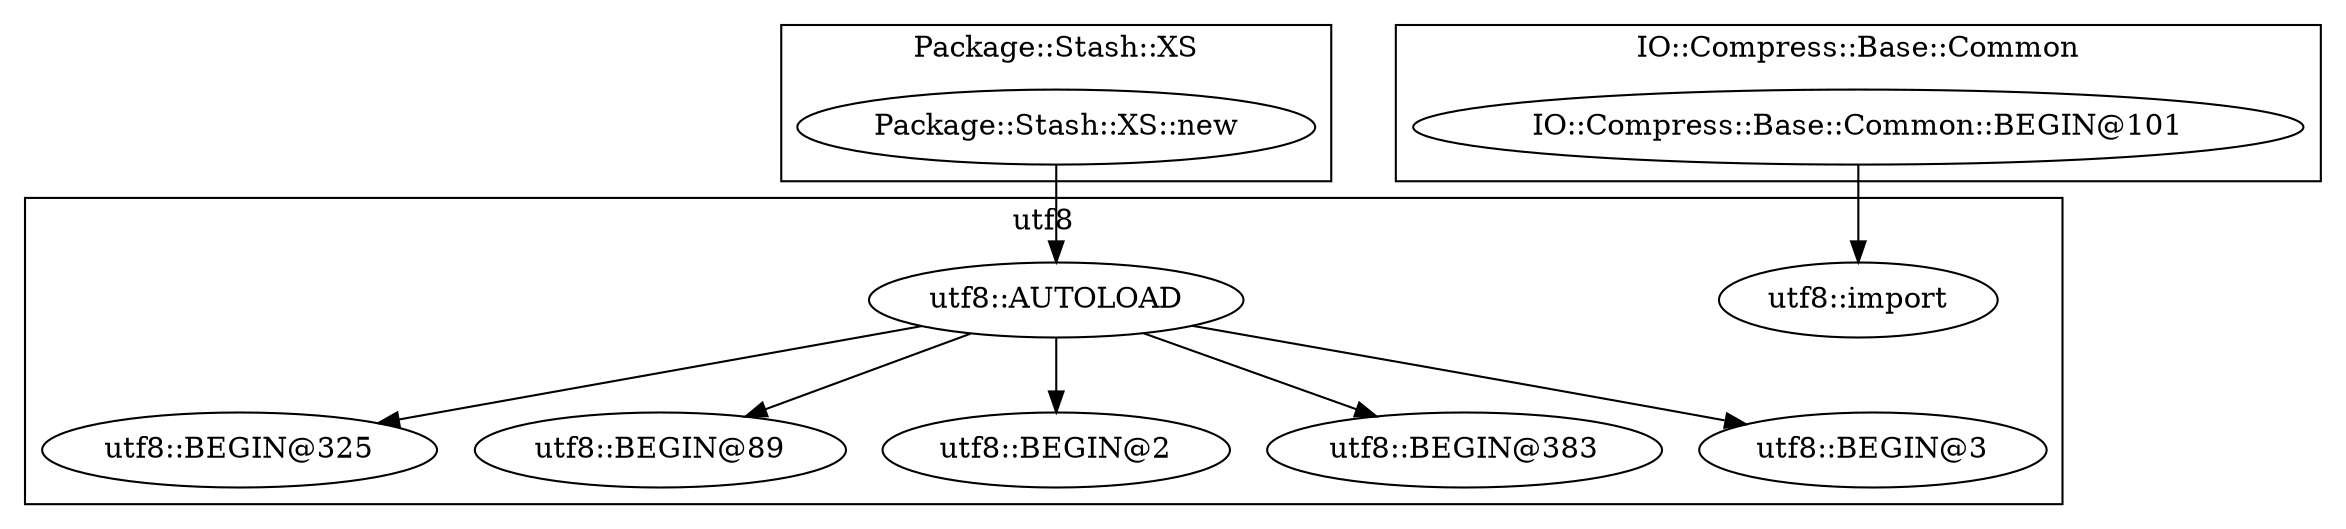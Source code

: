 digraph {
graph [overlap=false]
subgraph cluster_Package_Stash_XS {
	label="Package::Stash::XS";
	"Package::Stash::XS::new";
}
subgraph cluster_utf8 {
	label="utf8";
	"utf8::BEGIN@325";
	"utf8::AUTOLOAD";
	"utf8::BEGIN@89";
	"utf8::BEGIN@2";
	"utf8::BEGIN@383";
	"utf8::BEGIN@3";
	"utf8::import";
}
subgraph cluster_IO_Compress_Base_Common {
	label="IO::Compress::Base::Common";
	"IO::Compress::Base::Common::BEGIN@101";
}
"utf8::AUTOLOAD" -> "utf8::BEGIN@3";
"utf8::AUTOLOAD" -> "utf8::BEGIN@89";
"utf8::AUTOLOAD" -> "utf8::BEGIN@383";
"utf8::AUTOLOAD" -> "utf8::BEGIN@2";
"utf8::AUTOLOAD" -> "utf8::BEGIN@325";
"IO::Compress::Base::Common::BEGIN@101" -> "utf8::import";
"Package::Stash::XS::new" -> "utf8::AUTOLOAD";
}
